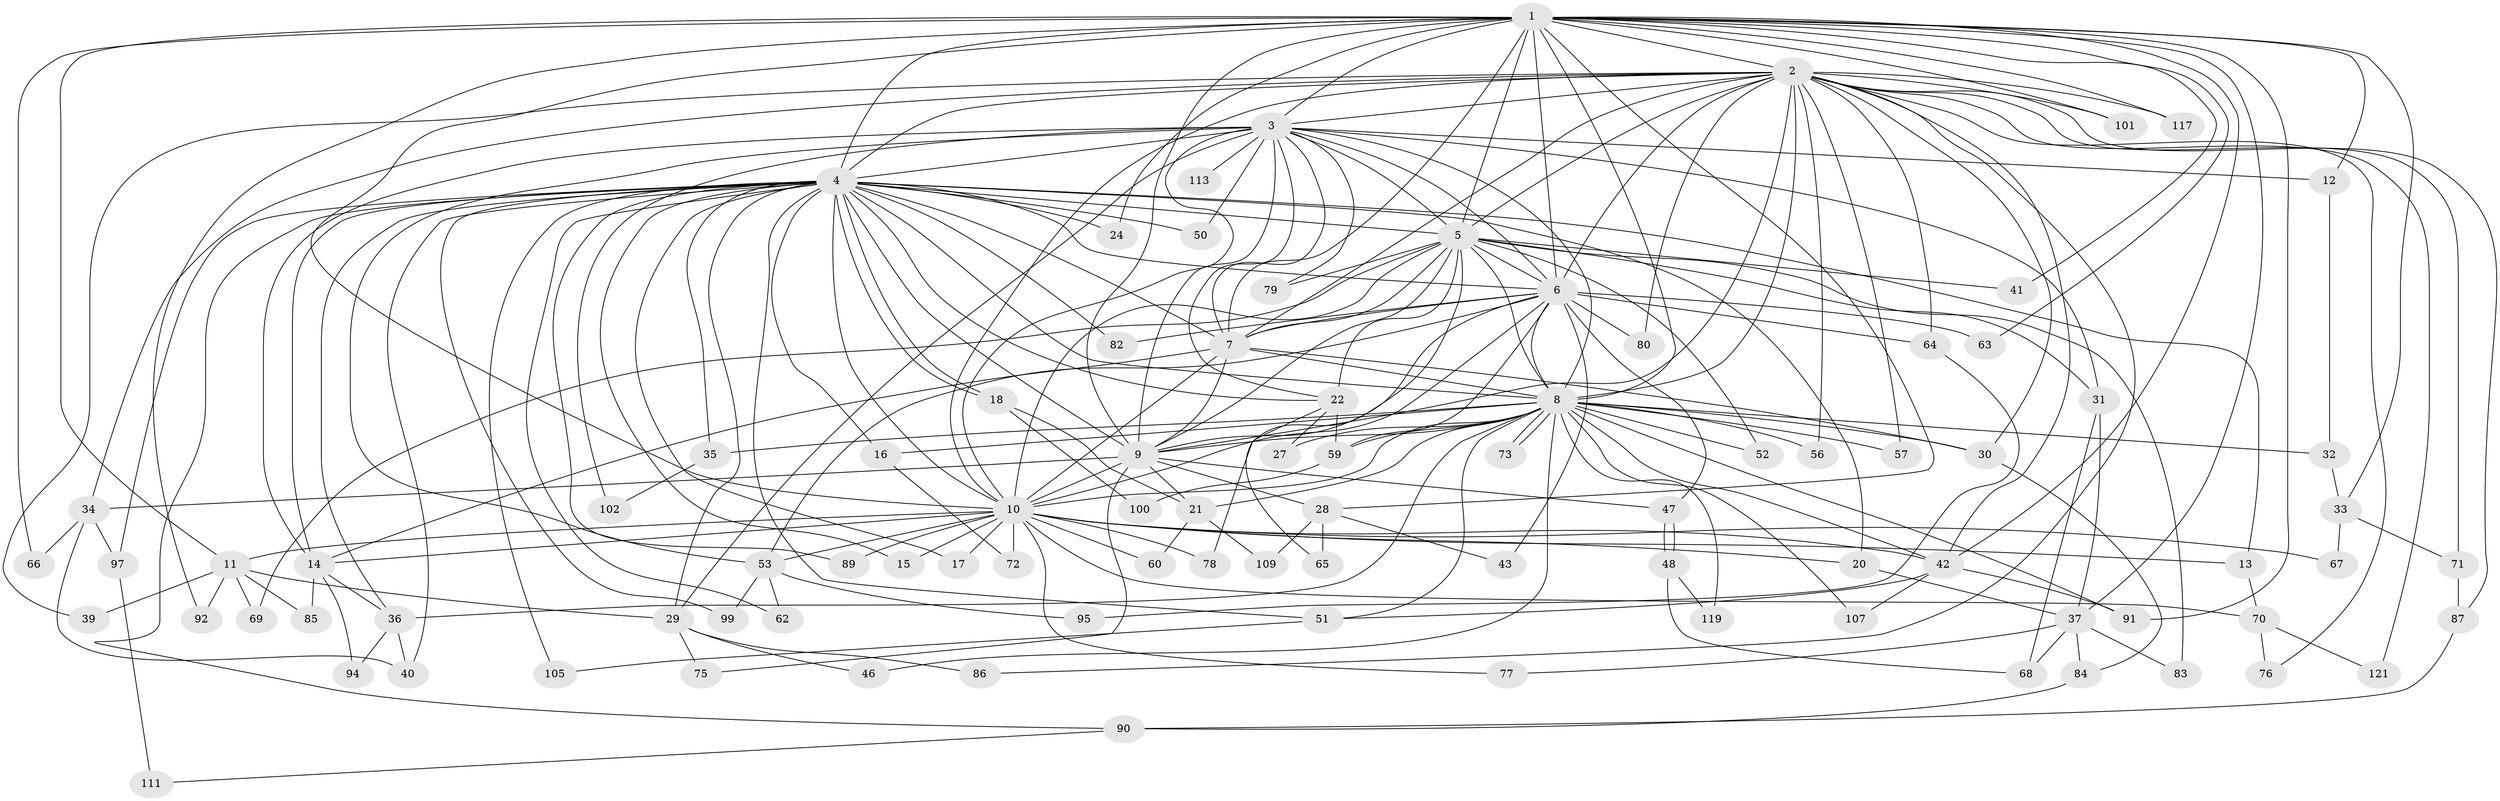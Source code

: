 // Generated by graph-tools (version 1.1) at 2025/23/03/03/25 07:23:39]
// undirected, 92 vertices, 225 edges
graph export_dot {
graph [start="1"]
  node [color=gray90,style=filled];
  1 [super="+114"];
  2 [super="+98"];
  3 [super="+26"];
  4 [super="+54"];
  5 [super="+106"];
  6 [super="+38"];
  7 [super="+88"];
  8 [super="+74"];
  9 [super="+116"];
  10 [super="+49"];
  11 [super="+19"];
  12;
  13;
  14 [super="+45"];
  15;
  16 [super="+25"];
  17;
  18;
  20 [super="+112"];
  21 [super="+44"];
  22 [super="+23"];
  24;
  27;
  28;
  29 [super="+61"];
  30 [super="+104"];
  31;
  32;
  33;
  34 [super="+103"];
  35;
  36 [super="+108"];
  37 [super="+55"];
  39;
  40;
  41;
  42 [super="+58"];
  43 [super="+118"];
  46;
  47;
  48 [super="+110"];
  50;
  51 [super="+81"];
  52;
  53 [super="+93"];
  56;
  57;
  59 [super="+115"];
  60;
  62;
  63;
  64;
  65;
  66;
  67;
  68;
  69;
  70;
  71;
  72;
  73;
  75;
  76;
  77;
  78;
  79;
  80;
  82;
  83;
  84 [super="+96"];
  85;
  86;
  87;
  89;
  90;
  91 [super="+120"];
  92;
  94;
  95;
  97;
  99;
  100;
  101;
  102;
  105;
  107;
  109;
  111;
  113;
  117;
  119;
  121;
  1 -- 2;
  1 -- 3;
  1 -- 4 [weight=2];
  1 -- 5;
  1 -- 6;
  1 -- 7;
  1 -- 8;
  1 -- 9;
  1 -- 10;
  1 -- 11 [weight=2];
  1 -- 12;
  1 -- 24;
  1 -- 28;
  1 -- 33;
  1 -- 41;
  1 -- 42;
  1 -- 63;
  1 -- 66;
  1 -- 91;
  1 -- 92;
  1 -- 101;
  1 -- 117;
  1 -- 37;
  2 -- 3;
  2 -- 4;
  2 -- 5;
  2 -- 6;
  2 -- 7;
  2 -- 8 [weight=2];
  2 -- 9;
  2 -- 10 [weight=2];
  2 -- 34;
  2 -- 39;
  2 -- 56;
  2 -- 57;
  2 -- 64;
  2 -- 71;
  2 -- 76;
  2 -- 80;
  2 -- 86;
  2 -- 87;
  2 -- 101;
  2 -- 117;
  2 -- 121;
  2 -- 42;
  2 -- 30;
  3 -- 4;
  3 -- 5;
  3 -- 6;
  3 -- 7;
  3 -- 8;
  3 -- 9 [weight=2];
  3 -- 10;
  3 -- 12;
  3 -- 14;
  3 -- 22;
  3 -- 29;
  3 -- 31;
  3 -- 50;
  3 -- 53;
  3 -- 79;
  3 -- 102;
  3 -- 113 [weight=2];
  4 -- 5;
  4 -- 6;
  4 -- 7;
  4 -- 8;
  4 -- 9;
  4 -- 10;
  4 -- 13;
  4 -- 15;
  4 -- 16;
  4 -- 17;
  4 -- 18;
  4 -- 18;
  4 -- 20 [weight=2];
  4 -- 24;
  4 -- 35;
  4 -- 36 [weight=2];
  4 -- 40;
  4 -- 50;
  4 -- 51;
  4 -- 62;
  4 -- 82;
  4 -- 89;
  4 -- 90;
  4 -- 97;
  4 -- 99;
  4 -- 105;
  4 -- 14;
  4 -- 29;
  4 -- 22;
  5 -- 6;
  5 -- 7;
  5 -- 8;
  5 -- 9 [weight=2];
  5 -- 10;
  5 -- 22;
  5 -- 31;
  5 -- 41;
  5 -- 52;
  5 -- 69;
  5 -- 78;
  5 -- 79;
  5 -- 83;
  6 -- 7;
  6 -- 8 [weight=2];
  6 -- 9 [weight=2];
  6 -- 10;
  6 -- 43 [weight=2];
  6 -- 47;
  6 -- 59;
  6 -- 63;
  6 -- 64;
  6 -- 80;
  6 -- 82;
  6 -- 53;
  7 -- 8;
  7 -- 9;
  7 -- 10;
  7 -- 30;
  7 -- 14;
  8 -- 9;
  8 -- 10;
  8 -- 16 [weight=2];
  8 -- 27;
  8 -- 30;
  8 -- 32;
  8 -- 35;
  8 -- 36;
  8 -- 42;
  8 -- 46;
  8 -- 52;
  8 -- 56;
  8 -- 57;
  8 -- 59;
  8 -- 73;
  8 -- 73;
  8 -- 107;
  8 -- 119;
  8 -- 21;
  8 -- 51;
  8 -- 91;
  9 -- 10;
  9 -- 21;
  9 -- 28;
  9 -- 34;
  9 -- 47;
  9 -- 75;
  10 -- 11;
  10 -- 13;
  10 -- 14;
  10 -- 15;
  10 -- 17;
  10 -- 20;
  10 -- 53;
  10 -- 60;
  10 -- 67;
  10 -- 70;
  10 -- 77;
  10 -- 78;
  10 -- 89;
  10 -- 72;
  10 -- 42;
  11 -- 39;
  11 -- 69;
  11 -- 85;
  11 -- 92;
  11 -- 29;
  12 -- 32;
  13 -- 70;
  14 -- 94;
  14 -- 36;
  14 -- 85;
  16 -- 72;
  18 -- 21;
  18 -- 100;
  20 -- 37;
  21 -- 60;
  21 -- 109;
  22 -- 65;
  22 -- 27;
  22 -- 59;
  28 -- 43;
  28 -- 65;
  28 -- 109;
  29 -- 46;
  29 -- 75;
  29 -- 86;
  30 -- 84;
  31 -- 37;
  31 -- 68;
  32 -- 33;
  33 -- 67;
  33 -- 71;
  34 -- 66;
  34 -- 97;
  34 -- 40;
  35 -- 102;
  36 -- 40;
  36 -- 94;
  37 -- 68;
  37 -- 77;
  37 -- 83;
  37 -- 84;
  42 -- 51;
  42 -- 91;
  42 -- 107;
  47 -- 48;
  47 -- 48;
  48 -- 119;
  48 -- 68;
  51 -- 105;
  53 -- 62;
  53 -- 95;
  53 -- 99;
  59 -- 100;
  64 -- 95;
  70 -- 76;
  70 -- 121;
  71 -- 87;
  84 -- 90;
  87 -- 90;
  90 -- 111;
  97 -- 111;
}
